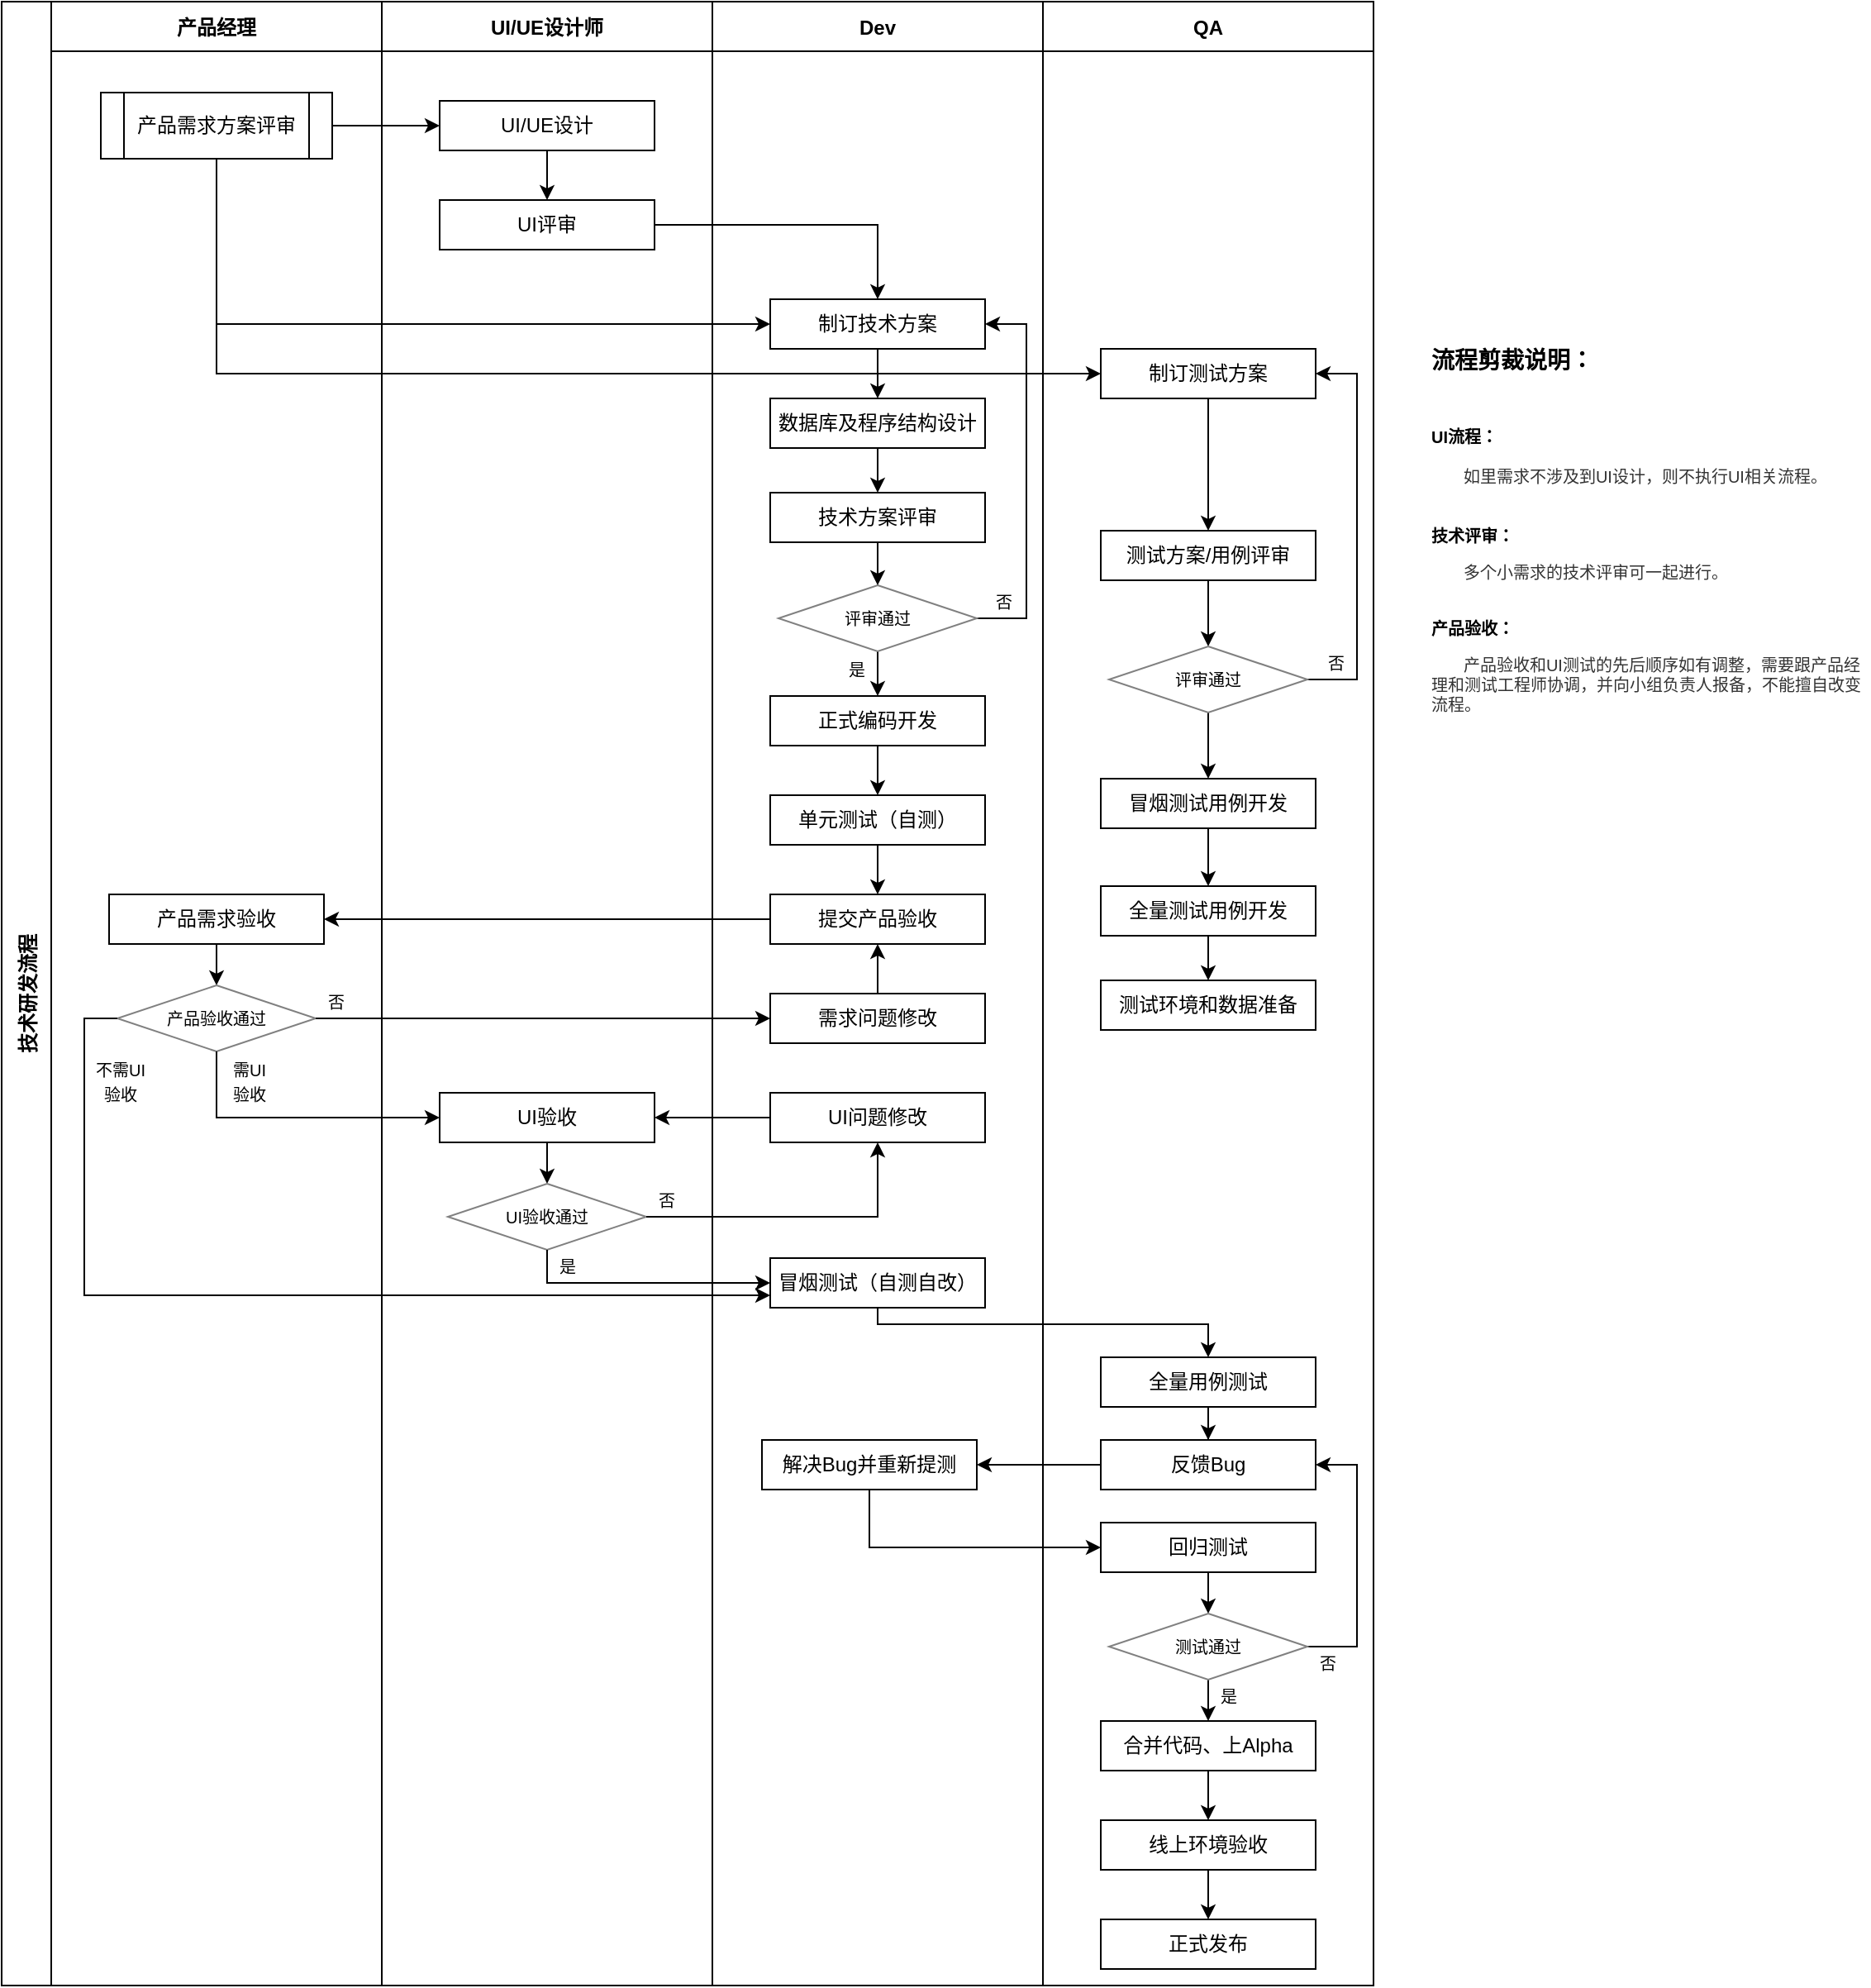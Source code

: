 <mxfile version="20.7.4" type="github">
  <diagram id="UwROIdByV1z2m9KlbQys" name="第 1 页">
    <mxGraphModel dx="1434" dy="764" grid="1" gridSize="10" guides="1" tooltips="1" connect="1" arrows="1" fold="1" page="1" pageScale="1" pageWidth="827" pageHeight="1169" math="0" shadow="0">
      <root>
        <mxCell id="0" />
        <mxCell id="1" parent="0" />
        <mxCell id="xb8STERn_sZ90LY28HoW-1" value="技术研发流程" style="swimlane;childLayout=stackLayout;resizeParent=1;resizeParentMax=0;startSize=30;horizontal=0;horizontalStack=1;" parent="1" vertex="1">
          <mxGeometry x="40" y="20" width="830" height="1200" as="geometry" />
        </mxCell>
        <mxCell id="xb8STERn_sZ90LY28HoW-6" value="产品经理" style="swimlane;startSize=30;" parent="xb8STERn_sZ90LY28HoW-1" vertex="1">
          <mxGeometry x="30" width="200" height="1200" as="geometry" />
        </mxCell>
        <mxCell id="hg6zbWp4ZJsZ5r2ovLSt-1" value="产品需求方案评审" style="shape=process;whiteSpace=wrap;html=1;backgroundOutline=1;" parent="xb8STERn_sZ90LY28HoW-6" vertex="1">
          <mxGeometry x="30" y="55" width="140" height="40" as="geometry" />
        </mxCell>
        <mxCell id="suGp4Ct0iNTHyCz29Ozv-38" style="edgeStyle=orthogonalEdgeStyle;rounded=0;orthogonalLoop=1;jettySize=auto;html=1;entryX=0.5;entryY=0;entryDx=0;entryDy=0;fontSize=10;startArrow=none;startFill=0;" parent="xb8STERn_sZ90LY28HoW-6" source="suGp4Ct0iNTHyCz29Ozv-34" target="suGp4Ct0iNTHyCz29Ozv-37" edge="1">
          <mxGeometry relative="1" as="geometry" />
        </mxCell>
        <mxCell id="suGp4Ct0iNTHyCz29Ozv-34" value="产品需求验收" style="rounded=0;whiteSpace=wrap;html=1;fillColor=none;" parent="xb8STERn_sZ90LY28HoW-6" vertex="1">
          <mxGeometry x="35" y="540" width="130" height="30" as="geometry" />
        </mxCell>
        <mxCell id="suGp4Ct0iNTHyCz29Ozv-37" value="&lt;span style=&quot;font-size: 10px&quot;&gt;产品验收通过&lt;/span&gt;" style="rhombus;whiteSpace=wrap;html=1;strokeColor=#808080;fillColor=none;" parent="xb8STERn_sZ90LY28HoW-6" vertex="1">
          <mxGeometry x="40" y="595" width="120" height="40" as="geometry" />
        </mxCell>
        <mxCell id="suGp4Ct0iNTHyCz29Ozv-43" value="&lt;p style=&quot;line-height: 1.5&quot;&gt;需UI&lt;br&gt;验收&lt;/p&gt;" style="text;html=1;strokeColor=none;fillColor=none;align=center;verticalAlign=middle;whiteSpace=wrap;rounded=0;fontSize=10;" parent="xb8STERn_sZ90LY28HoW-6" vertex="1">
          <mxGeometry x="100" y="643" width="40" height="20" as="geometry" />
        </mxCell>
        <mxCell id="suGp4Ct0iNTHyCz29Ozv-44" value="否" style="text;html=1;strokeColor=none;fillColor=none;align=center;verticalAlign=middle;whiteSpace=wrap;rounded=0;fontSize=10;" parent="xb8STERn_sZ90LY28HoW-6" vertex="1">
          <mxGeometry x="160" y="595" width="25" height="20" as="geometry" />
        </mxCell>
        <mxCell id="suGp4Ct0iNTHyCz29Ozv-71" value="&lt;p style=&quot;line-height: 1.5&quot;&gt;不需UI&lt;br&gt;验收&lt;/p&gt;" style="text;html=1;strokeColor=none;fillColor=none;align=center;verticalAlign=middle;whiteSpace=wrap;rounded=0;fontSize=10;" parent="xb8STERn_sZ90LY28HoW-6" vertex="1">
          <mxGeometry x="22" y="643" width="40" height="20" as="geometry" />
        </mxCell>
        <mxCell id="xb8STERn_sZ90LY28HoW-5" value="UI/UE设计师" style="swimlane;startSize=30;" parent="xb8STERn_sZ90LY28HoW-1" vertex="1">
          <mxGeometry x="230" width="200" height="1200" as="geometry" />
        </mxCell>
        <mxCell id="hg6zbWp4ZJsZ5r2ovLSt-145" style="edgeStyle=orthogonalEdgeStyle;rounded=0;orthogonalLoop=1;jettySize=auto;html=1;entryX=0.5;entryY=0;entryDx=0;entryDy=0;fontSize=10;" parent="xb8STERn_sZ90LY28HoW-5" edge="1">
          <mxGeometry relative="1" as="geometry">
            <mxPoint x="275" y="210" as="sourcePoint" />
          </mxGeometry>
        </mxCell>
        <mxCell id="suGp4Ct0iNTHyCz29Ozv-9" style="edgeStyle=orthogonalEdgeStyle;rounded=0;orthogonalLoop=1;jettySize=auto;html=1;entryX=0.5;entryY=0;entryDx=0;entryDy=0;" parent="xb8STERn_sZ90LY28HoW-5" source="suGp4Ct0iNTHyCz29Ozv-1" target="suGp4Ct0iNTHyCz29Ozv-8" edge="1">
          <mxGeometry relative="1" as="geometry" />
        </mxCell>
        <mxCell id="suGp4Ct0iNTHyCz29Ozv-1" value="UI/UE设计" style="rounded=0;whiteSpace=wrap;html=1;fillColor=none;" parent="xb8STERn_sZ90LY28HoW-5" vertex="1">
          <mxGeometry x="35" y="60" width="130" height="30" as="geometry" />
        </mxCell>
        <mxCell id="suGp4Ct0iNTHyCz29Ozv-8" value="UI评审" style="rounded=0;whiteSpace=wrap;html=1;fillColor=none;" parent="xb8STERn_sZ90LY28HoW-5" vertex="1">
          <mxGeometry x="35" y="120" width="130" height="30" as="geometry" />
        </mxCell>
        <mxCell id="suGp4Ct0iNTHyCz29Ozv-48" style="edgeStyle=orthogonalEdgeStyle;rounded=0;orthogonalLoop=1;jettySize=auto;html=1;entryX=0.5;entryY=0;entryDx=0;entryDy=0;fontSize=10;startArrow=none;startFill=0;" parent="xb8STERn_sZ90LY28HoW-5" source="suGp4Ct0iNTHyCz29Ozv-39" target="suGp4Ct0iNTHyCz29Ozv-47" edge="1">
          <mxGeometry relative="1" as="geometry" />
        </mxCell>
        <mxCell id="suGp4Ct0iNTHyCz29Ozv-39" value="UI验收" style="rounded=0;whiteSpace=wrap;html=1;fillColor=none;" parent="xb8STERn_sZ90LY28HoW-5" vertex="1">
          <mxGeometry x="35" y="660" width="130" height="30" as="geometry" />
        </mxCell>
        <mxCell id="suGp4Ct0iNTHyCz29Ozv-47" value="&lt;span style=&quot;font-size: 10px&quot;&gt;UI验收通过&lt;/span&gt;" style="rhombus;whiteSpace=wrap;html=1;strokeColor=#808080;fillColor=none;" parent="xb8STERn_sZ90LY28HoW-5" vertex="1">
          <mxGeometry x="40" y="715" width="120" height="40" as="geometry" />
        </mxCell>
        <mxCell id="suGp4Ct0iNTHyCz29Ozv-50" value="否" style="text;html=1;strokeColor=none;fillColor=none;align=center;verticalAlign=middle;whiteSpace=wrap;rounded=0;fontSize=10;" parent="xb8STERn_sZ90LY28HoW-5" vertex="1">
          <mxGeometry x="160" y="715" width="25" height="20" as="geometry" />
        </mxCell>
        <mxCell id="suGp4Ct0iNTHyCz29Ozv-51" value="是" style="text;html=1;strokeColor=none;fillColor=none;align=center;verticalAlign=middle;whiteSpace=wrap;rounded=0;fontSize=10;" parent="xb8STERn_sZ90LY28HoW-5" vertex="1">
          <mxGeometry x="100" y="755" width="25" height="20" as="geometry" />
        </mxCell>
        <mxCell id="xb8STERn_sZ90LY28HoW-2" value="Dev" style="swimlane;startSize=30;" parent="xb8STERn_sZ90LY28HoW-1" vertex="1">
          <mxGeometry x="430" width="200" height="1200" as="geometry" />
        </mxCell>
        <mxCell id="mgWLIkfOWvnB-S61e3QX-2" style="edgeStyle=orthogonalEdgeStyle;rounded=0;orthogonalLoop=1;jettySize=auto;html=1;exitX=0.5;exitY=1;exitDx=0;exitDy=0;" edge="1" parent="xb8STERn_sZ90LY28HoW-2" source="suGp4Ct0iNTHyCz29Ozv-7" target="hg6zbWp4ZJsZ5r2ovLSt-4">
          <mxGeometry relative="1" as="geometry" />
        </mxCell>
        <mxCell id="suGp4Ct0iNTHyCz29Ozv-7" value="制订技术方案" style="rounded=0;whiteSpace=wrap;html=1;fillColor=none;" parent="xb8STERn_sZ90LY28HoW-2" vertex="1">
          <mxGeometry x="35" y="180" width="130" height="30" as="geometry" />
        </mxCell>
        <mxCell id="suGp4Ct0iNTHyCz29Ozv-17" style="edgeStyle=orthogonalEdgeStyle;rounded=0;orthogonalLoop=1;jettySize=auto;html=1;entryX=1;entryY=0.5;entryDx=0;entryDy=0;exitX=1;exitY=0.5;exitDx=0;exitDy=0;" parent="xb8STERn_sZ90LY28HoW-2" source="hg6zbWp4ZJsZ5r2ovLSt-7" target="suGp4Ct0iNTHyCz29Ozv-7" edge="1">
          <mxGeometry relative="1" as="geometry">
            <Array as="points">
              <mxPoint x="190" y="373" />
              <mxPoint x="190" y="195" />
            </Array>
          </mxGeometry>
        </mxCell>
        <mxCell id="mgWLIkfOWvnB-S61e3QX-6" style="edgeStyle=orthogonalEdgeStyle;rounded=0;orthogonalLoop=1;jettySize=auto;html=1;exitX=0.5;exitY=1;exitDx=0;exitDy=0;" edge="1" parent="xb8STERn_sZ90LY28HoW-2" source="hg6zbWp4ZJsZ5r2ovLSt-7" target="suGp4Ct0iNTHyCz29Ozv-19">
          <mxGeometry relative="1" as="geometry" />
        </mxCell>
        <mxCell id="hg6zbWp4ZJsZ5r2ovLSt-7" value="&lt;span style=&quot;font-size: 10px&quot;&gt;评审通过&lt;/span&gt;" style="rhombus;whiteSpace=wrap;html=1;strokeColor=#808080;fillColor=none;" parent="xb8STERn_sZ90LY28HoW-2" vertex="1">
          <mxGeometry x="40" y="353" width="120" height="40" as="geometry" />
        </mxCell>
        <mxCell id="suGp4Ct0iNTHyCz29Ozv-18" value="否" style="text;html=1;strokeColor=none;fillColor=none;align=center;verticalAlign=middle;whiteSpace=wrap;rounded=0;fontSize=10;" parent="xb8STERn_sZ90LY28HoW-2" vertex="1">
          <mxGeometry x="164" y="353" width="25" height="20" as="geometry" />
        </mxCell>
        <mxCell id="suGp4Ct0iNTHyCz29Ozv-23" style="edgeStyle=orthogonalEdgeStyle;rounded=0;orthogonalLoop=1;jettySize=auto;html=1;entryX=0.5;entryY=0;entryDx=0;entryDy=0;" parent="xb8STERn_sZ90LY28HoW-2" source="suGp4Ct0iNTHyCz29Ozv-19" target="suGp4Ct0iNTHyCz29Ozv-20" edge="1">
          <mxGeometry relative="1" as="geometry" />
        </mxCell>
        <mxCell id="suGp4Ct0iNTHyCz29Ozv-19" value="正式编码开发" style="rounded=0;whiteSpace=wrap;html=1;fillColor=none;" parent="xb8STERn_sZ90LY28HoW-2" vertex="1">
          <mxGeometry x="35" y="420" width="130" height="30" as="geometry" />
        </mxCell>
        <mxCell id="suGp4Ct0iNTHyCz29Ozv-24" style="edgeStyle=orthogonalEdgeStyle;rounded=0;orthogonalLoop=1;jettySize=auto;html=1;entryX=0.5;entryY=0;entryDx=0;entryDy=0;" parent="xb8STERn_sZ90LY28HoW-2" source="suGp4Ct0iNTHyCz29Ozv-20" target="suGp4Ct0iNTHyCz29Ozv-21" edge="1">
          <mxGeometry relative="1" as="geometry" />
        </mxCell>
        <mxCell id="suGp4Ct0iNTHyCz29Ozv-20" value="单元测试（自测）" style="rounded=0;whiteSpace=wrap;html=1;fillColor=none;" parent="xb8STERn_sZ90LY28HoW-2" vertex="1">
          <mxGeometry x="35" y="480" width="130" height="30" as="geometry" />
        </mxCell>
        <mxCell id="suGp4Ct0iNTHyCz29Ozv-21" value="提交产品验收" style="rounded=0;whiteSpace=wrap;html=1;fillColor=none;" parent="xb8STERn_sZ90LY28HoW-2" vertex="1">
          <mxGeometry x="35" y="540" width="130" height="30" as="geometry" />
        </mxCell>
        <mxCell id="suGp4Ct0iNTHyCz29Ozv-29" value="解决Bug并重新提测" style="rounded=0;whiteSpace=wrap;html=1;fillColor=none;" parent="xb8STERn_sZ90LY28HoW-2" vertex="1">
          <mxGeometry x="30" y="870" width="130" height="30" as="geometry" />
        </mxCell>
        <mxCell id="suGp4Ct0iNTHyCz29Ozv-46" style="edgeStyle=orthogonalEdgeStyle;rounded=0;orthogonalLoop=1;jettySize=auto;html=1;entryX=0.5;entryY=1;entryDx=0;entryDy=0;fontSize=10;startArrow=none;startFill=0;" parent="xb8STERn_sZ90LY28HoW-2" source="suGp4Ct0iNTHyCz29Ozv-41" target="suGp4Ct0iNTHyCz29Ozv-21" edge="1">
          <mxGeometry relative="1" as="geometry" />
        </mxCell>
        <mxCell id="suGp4Ct0iNTHyCz29Ozv-41" value="需求问题修改" style="rounded=0;whiteSpace=wrap;html=1;fillColor=none;" parent="xb8STERn_sZ90LY28HoW-2" vertex="1">
          <mxGeometry x="35" y="600" width="130" height="30" as="geometry" />
        </mxCell>
        <mxCell id="suGp4Ct0iNTHyCz29Ozv-52" value="UI问题修改" style="rounded=0;whiteSpace=wrap;html=1;fillColor=none;" parent="xb8STERn_sZ90LY28HoW-2" vertex="1">
          <mxGeometry x="35" y="660" width="130" height="30" as="geometry" />
        </mxCell>
        <mxCell id="hg6zbWp4ZJsZ5r2ovLSt-4" value="数据库及程序结构设计" style="rounded=0;whiteSpace=wrap;html=1;fillColor=none;" parent="xb8STERn_sZ90LY28HoW-2" vertex="1">
          <mxGeometry x="35" y="240" width="130" height="30" as="geometry" />
        </mxCell>
        <mxCell id="mgWLIkfOWvnB-S61e3QX-5" style="edgeStyle=orthogonalEdgeStyle;rounded=0;orthogonalLoop=1;jettySize=auto;html=1;exitX=0.5;exitY=1;exitDx=0;exitDy=0;entryX=0.5;entryY=0;entryDx=0;entryDy=0;" edge="1" parent="xb8STERn_sZ90LY28HoW-2" source="suGp4Ct0iNTHyCz29Ozv-13" target="hg6zbWp4ZJsZ5r2ovLSt-7">
          <mxGeometry relative="1" as="geometry" />
        </mxCell>
        <mxCell id="suGp4Ct0iNTHyCz29Ozv-13" value="技术方案评审" style="rounded=0;whiteSpace=wrap;html=1;fillColor=none;" parent="xb8STERn_sZ90LY28HoW-2" vertex="1">
          <mxGeometry x="35" y="297" width="130" height="30" as="geometry" />
        </mxCell>
        <mxCell id="mgWLIkfOWvnB-S61e3QX-4" style="edgeStyle=orthogonalEdgeStyle;rounded=0;orthogonalLoop=1;jettySize=auto;html=1;exitX=0.5;exitY=1;exitDx=0;exitDy=0;entryX=0.5;entryY=0;entryDx=0;entryDy=0;" edge="1" parent="xb8STERn_sZ90LY28HoW-2" source="hg6zbWp4ZJsZ5r2ovLSt-4" target="suGp4Ct0iNTHyCz29Ozv-13">
          <mxGeometry relative="1" as="geometry" />
        </mxCell>
        <mxCell id="hg6zbWp4ZJsZ5r2ovLSt-13" value="是" style="text;html=1;strokeColor=none;fillColor=none;align=center;verticalAlign=middle;whiteSpace=wrap;rounded=0;fontSize=10;" parent="xb8STERn_sZ90LY28HoW-2" vertex="1">
          <mxGeometry x="75" y="394" width="25" height="20" as="geometry" />
        </mxCell>
        <mxCell id="mgWLIkfOWvnB-S61e3QX-23" value="冒烟测试（自测自改）" style="rounded=0;whiteSpace=wrap;html=1;fillColor=none;" vertex="1" parent="xb8STERn_sZ90LY28HoW-2">
          <mxGeometry x="35" y="760" width="130" height="30" as="geometry" />
        </mxCell>
        <mxCell id="suGp4Ct0iNTHyCz29Ozv-2" style="edgeStyle=orthogonalEdgeStyle;rounded=0;orthogonalLoop=1;jettySize=auto;html=1;entryX=0;entryY=0.5;entryDx=0;entryDy=0;" parent="xb8STERn_sZ90LY28HoW-1" source="hg6zbWp4ZJsZ5r2ovLSt-1" target="suGp4Ct0iNTHyCz29Ozv-1" edge="1">
          <mxGeometry relative="1" as="geometry" />
        </mxCell>
        <mxCell id="suGp4Ct0iNTHyCz29Ozv-11" style="edgeStyle=orthogonalEdgeStyle;rounded=0;orthogonalLoop=1;jettySize=auto;html=1;entryX=0;entryY=0.5;entryDx=0;entryDy=0;exitX=0.5;exitY=1;exitDx=0;exitDy=0;" parent="xb8STERn_sZ90LY28HoW-1" source="hg6zbWp4ZJsZ5r2ovLSt-1" target="suGp4Ct0iNTHyCz29Ozv-7" edge="1">
          <mxGeometry relative="1" as="geometry" />
        </mxCell>
        <mxCell id="suGp4Ct0iNTHyCz29Ozv-12" style="edgeStyle=orthogonalEdgeStyle;rounded=0;orthogonalLoop=1;jettySize=auto;html=1;entryX=0.5;entryY=0;entryDx=0;entryDy=0;" parent="xb8STERn_sZ90LY28HoW-1" source="suGp4Ct0iNTHyCz29Ozv-8" target="suGp4Ct0iNTHyCz29Ozv-7" edge="1">
          <mxGeometry relative="1" as="geometry" />
        </mxCell>
        <mxCell id="suGp4Ct0iNTHyCz29Ozv-32" style="edgeStyle=orthogonalEdgeStyle;rounded=0;orthogonalLoop=1;jettySize=auto;html=1;fontSize=10;" parent="xb8STERn_sZ90LY28HoW-1" source="suGp4Ct0iNTHyCz29Ozv-26" target="suGp4Ct0iNTHyCz29Ozv-29" edge="1">
          <mxGeometry relative="1" as="geometry" />
        </mxCell>
        <mxCell id="suGp4Ct0iNTHyCz29Ozv-36" style="edgeStyle=orthogonalEdgeStyle;rounded=0;orthogonalLoop=1;jettySize=auto;html=1;entryX=1;entryY=0.5;entryDx=0;entryDy=0;fontSize=10;startArrow=none;startFill=0;" parent="xb8STERn_sZ90LY28HoW-1" source="suGp4Ct0iNTHyCz29Ozv-21" target="suGp4Ct0iNTHyCz29Ozv-34" edge="1">
          <mxGeometry relative="1" as="geometry" />
        </mxCell>
        <mxCell id="suGp4Ct0iNTHyCz29Ozv-40" style="edgeStyle=orthogonalEdgeStyle;rounded=0;orthogonalLoop=1;jettySize=auto;html=1;entryX=0;entryY=0.5;entryDx=0;entryDy=0;fontSize=10;startArrow=none;startFill=0;exitX=0.5;exitY=1;exitDx=0;exitDy=0;" parent="xb8STERn_sZ90LY28HoW-1" source="suGp4Ct0iNTHyCz29Ozv-37" target="suGp4Ct0iNTHyCz29Ozv-39" edge="1">
          <mxGeometry relative="1" as="geometry" />
        </mxCell>
        <mxCell id="suGp4Ct0iNTHyCz29Ozv-42" style="edgeStyle=orthogonalEdgeStyle;rounded=0;orthogonalLoop=1;jettySize=auto;html=1;entryX=0;entryY=0.5;entryDx=0;entryDy=0;fontSize=10;startArrow=none;startFill=0;" parent="xb8STERn_sZ90LY28HoW-1" source="suGp4Ct0iNTHyCz29Ozv-37" target="suGp4Ct0iNTHyCz29Ozv-41" edge="1">
          <mxGeometry relative="1" as="geometry" />
        </mxCell>
        <mxCell id="suGp4Ct0iNTHyCz29Ozv-53" style="edgeStyle=orthogonalEdgeStyle;rounded=0;orthogonalLoop=1;jettySize=auto;html=1;entryX=1;entryY=0.5;entryDx=0;entryDy=0;fontSize=10;startArrow=none;startFill=0;" parent="xb8STERn_sZ90LY28HoW-1" source="suGp4Ct0iNTHyCz29Ozv-52" target="suGp4Ct0iNTHyCz29Ozv-39" edge="1">
          <mxGeometry relative="1" as="geometry" />
        </mxCell>
        <mxCell id="suGp4Ct0iNTHyCz29Ozv-54" style="edgeStyle=orthogonalEdgeStyle;rounded=0;orthogonalLoop=1;jettySize=auto;html=1;entryX=0.5;entryY=1;entryDx=0;entryDy=0;fontSize=10;startArrow=none;startFill=0;" parent="xb8STERn_sZ90LY28HoW-1" source="suGp4Ct0iNTHyCz29Ozv-47" target="suGp4Ct0iNTHyCz29Ozv-52" edge="1">
          <mxGeometry relative="1" as="geometry" />
        </mxCell>
        <mxCell id="suGp4Ct0iNTHyCz29Ozv-57" style="edgeStyle=orthogonalEdgeStyle;rounded=0;orthogonalLoop=1;jettySize=auto;html=1;entryX=0;entryY=0.5;entryDx=0;entryDy=0;fontSize=10;startArrow=none;startFill=0;exitX=0.5;exitY=1;exitDx=0;exitDy=0;" parent="xb8STERn_sZ90LY28HoW-1" source="suGp4Ct0iNTHyCz29Ozv-29" target="suGp4Ct0iNTHyCz29Ozv-28" edge="1">
          <mxGeometry relative="1" as="geometry" />
        </mxCell>
        <mxCell id="mgWLIkfOWvnB-S61e3QX-10" style="edgeStyle=orthogonalEdgeStyle;rounded=0;orthogonalLoop=1;jettySize=auto;html=1;exitX=0.5;exitY=1;exitDx=0;exitDy=0;entryX=0;entryY=0.5;entryDx=0;entryDy=0;" edge="1" parent="xb8STERn_sZ90LY28HoW-1" source="hg6zbWp4ZJsZ5r2ovLSt-1" target="mgWLIkfOWvnB-S61e3QX-8">
          <mxGeometry relative="1" as="geometry" />
        </mxCell>
        <mxCell id="mgWLIkfOWvnB-S61e3QX-25" style="edgeStyle=orthogonalEdgeStyle;rounded=0;orthogonalLoop=1;jettySize=auto;html=1;exitX=0;exitY=0;exitDx=0;exitDy=0;" edge="1" parent="xb8STERn_sZ90LY28HoW-1" source="suGp4Ct0iNTHyCz29Ozv-51" target="mgWLIkfOWvnB-S61e3QX-23">
          <mxGeometry relative="1" as="geometry">
            <Array as="points">
              <mxPoint x="330" y="775" />
            </Array>
          </mxGeometry>
        </mxCell>
        <mxCell id="xb8STERn_sZ90LY28HoW-8" value="QA" style="swimlane;startSize=30;" parent="xb8STERn_sZ90LY28HoW-1" vertex="1">
          <mxGeometry x="630" width="200" height="1200" as="geometry" />
        </mxCell>
        <mxCell id="suGp4Ct0iNTHyCz29Ozv-27" style="edgeStyle=orthogonalEdgeStyle;rounded=0;orthogonalLoop=1;jettySize=auto;html=1;entryX=0.5;entryY=0;entryDx=0;entryDy=0;fontSize=10;" parent="xb8STERn_sZ90LY28HoW-8" source="hg6zbWp4ZJsZ5r2ovLSt-36" target="suGp4Ct0iNTHyCz29Ozv-26" edge="1">
          <mxGeometry relative="1" as="geometry" />
        </mxCell>
        <mxCell id="hg6zbWp4ZJsZ5r2ovLSt-36" value="全量用例测试" style="rounded=0;whiteSpace=wrap;html=1;fillColor=none;" parent="xb8STERn_sZ90LY28HoW-8" vertex="1">
          <mxGeometry x="35" y="820" width="130" height="30" as="geometry" />
        </mxCell>
        <mxCell id="suGp4Ct0iNTHyCz29Ozv-26" value="反馈Bug" style="rounded=0;whiteSpace=wrap;html=1;fillColor=none;" parent="xb8STERn_sZ90LY28HoW-8" vertex="1">
          <mxGeometry x="35" y="870" width="130" height="30" as="geometry" />
        </mxCell>
        <mxCell id="suGp4Ct0iNTHyCz29Ozv-64" style="edgeStyle=orthogonalEdgeStyle;rounded=0;orthogonalLoop=1;jettySize=auto;html=1;entryX=0.5;entryY=0;entryDx=0;entryDy=0;fontSize=10;startArrow=none;startFill=0;" parent="xb8STERn_sZ90LY28HoW-8" source="suGp4Ct0iNTHyCz29Ozv-28" target="suGp4Ct0iNTHyCz29Ozv-61" edge="1">
          <mxGeometry relative="1" as="geometry" />
        </mxCell>
        <mxCell id="suGp4Ct0iNTHyCz29Ozv-28" value="回归测试" style="rounded=0;whiteSpace=wrap;html=1;fillColor=none;" parent="xb8STERn_sZ90LY28HoW-8" vertex="1">
          <mxGeometry x="35" y="920" width="130" height="30" as="geometry" />
        </mxCell>
        <mxCell id="suGp4Ct0iNTHyCz29Ozv-67" style="edgeStyle=orthogonalEdgeStyle;rounded=0;orthogonalLoop=1;jettySize=auto;html=1;entryX=0.5;entryY=0;entryDx=0;entryDy=0;fontSize=10;startArrow=none;startFill=0;" parent="xb8STERn_sZ90LY28HoW-8" source="suGp4Ct0iNTHyCz29Ozv-59" target="suGp4Ct0iNTHyCz29Ozv-66" edge="1">
          <mxGeometry relative="1" as="geometry" />
        </mxCell>
        <mxCell id="suGp4Ct0iNTHyCz29Ozv-59" value="合并代码、上Alpha" style="rounded=0;whiteSpace=wrap;html=1;fillColor=none;" parent="xb8STERn_sZ90LY28HoW-8" vertex="1">
          <mxGeometry x="35" y="1040" width="130" height="30" as="geometry" />
        </mxCell>
        <mxCell id="suGp4Ct0iNTHyCz29Ozv-65" style="edgeStyle=orthogonalEdgeStyle;rounded=0;orthogonalLoop=1;jettySize=auto;html=1;entryX=0.5;entryY=0;entryDx=0;entryDy=0;fontSize=10;startArrow=none;startFill=0;" parent="xb8STERn_sZ90LY28HoW-8" source="suGp4Ct0iNTHyCz29Ozv-61" target="suGp4Ct0iNTHyCz29Ozv-59" edge="1">
          <mxGeometry relative="1" as="geometry" />
        </mxCell>
        <mxCell id="mgWLIkfOWvnB-S61e3QX-36" style="edgeStyle=orthogonalEdgeStyle;rounded=0;orthogonalLoop=1;jettySize=auto;html=1;exitX=1;exitY=0.5;exitDx=0;exitDy=0;entryX=1;entryY=0.5;entryDx=0;entryDy=0;" edge="1" parent="xb8STERn_sZ90LY28HoW-8" source="suGp4Ct0iNTHyCz29Ozv-61" target="suGp4Ct0iNTHyCz29Ozv-26">
          <mxGeometry relative="1" as="geometry">
            <Array as="points">
              <mxPoint x="190" y="995" />
              <mxPoint x="190" y="885" />
            </Array>
          </mxGeometry>
        </mxCell>
        <mxCell id="suGp4Ct0iNTHyCz29Ozv-61" value="&lt;span style=&quot;font-size: 10px&quot;&gt;测试通过&lt;/span&gt;" style="rhombus;whiteSpace=wrap;html=1;strokeColor=#808080;fillColor=none;" parent="xb8STERn_sZ90LY28HoW-8" vertex="1">
          <mxGeometry x="40" y="975" width="120" height="40" as="geometry" />
        </mxCell>
        <mxCell id="suGp4Ct0iNTHyCz29Ozv-69" style="edgeStyle=orthogonalEdgeStyle;rounded=0;orthogonalLoop=1;jettySize=auto;html=1;fontSize=10;startArrow=none;startFill=0;" parent="xb8STERn_sZ90LY28HoW-8" source="suGp4Ct0iNTHyCz29Ozv-66" target="suGp4Ct0iNTHyCz29Ozv-68" edge="1">
          <mxGeometry relative="1" as="geometry" />
        </mxCell>
        <mxCell id="suGp4Ct0iNTHyCz29Ozv-66" value="线上环境验收" style="rounded=0;whiteSpace=wrap;html=1;fillColor=none;" parent="xb8STERn_sZ90LY28HoW-8" vertex="1">
          <mxGeometry x="35" y="1100" width="130" height="30" as="geometry" />
        </mxCell>
        <mxCell id="suGp4Ct0iNTHyCz29Ozv-68" value="正式发布" style="rounded=0;whiteSpace=wrap;html=1;fillColor=none;" parent="xb8STERn_sZ90LY28HoW-8" vertex="1">
          <mxGeometry x="35" y="1160" width="130" height="30" as="geometry" />
        </mxCell>
        <mxCell id="VbEyu0OW8QpNHMH-tm42-2" value="是" style="text;html=1;strokeColor=none;fillColor=none;align=center;verticalAlign=middle;whiteSpace=wrap;rounded=0;fontSize=10;" parent="xb8STERn_sZ90LY28HoW-8" vertex="1">
          <mxGeometry x="100" y="1015" width="25" height="20" as="geometry" />
        </mxCell>
        <mxCell id="VbEyu0OW8QpNHMH-tm42-3" value="否" style="text;html=1;strokeColor=none;fillColor=none;align=center;verticalAlign=middle;whiteSpace=wrap;rounded=0;fontSize=10;" parent="xb8STERn_sZ90LY28HoW-8" vertex="1">
          <mxGeometry x="160" y="995" width="25" height="20" as="geometry" />
        </mxCell>
        <mxCell id="mgWLIkfOWvnB-S61e3QX-12" style="edgeStyle=orthogonalEdgeStyle;rounded=0;orthogonalLoop=1;jettySize=auto;html=1;exitX=0.5;exitY=1;exitDx=0;exitDy=0;" edge="1" parent="xb8STERn_sZ90LY28HoW-8" source="mgWLIkfOWvnB-S61e3QX-8" target="mgWLIkfOWvnB-S61e3QX-11">
          <mxGeometry relative="1" as="geometry" />
        </mxCell>
        <mxCell id="mgWLIkfOWvnB-S61e3QX-8" value="制订测试方案" style="rounded=0;whiteSpace=wrap;html=1;fillColor=none;" vertex="1" parent="xb8STERn_sZ90LY28HoW-8">
          <mxGeometry x="35" y="210" width="130" height="30" as="geometry" />
        </mxCell>
        <mxCell id="mgWLIkfOWvnB-S61e3QX-14" style="edgeStyle=orthogonalEdgeStyle;rounded=0;orthogonalLoop=1;jettySize=auto;html=1;exitX=0.5;exitY=1;exitDx=0;exitDy=0;" edge="1" parent="xb8STERn_sZ90LY28HoW-8" source="mgWLIkfOWvnB-S61e3QX-11" target="mgWLIkfOWvnB-S61e3QX-13">
          <mxGeometry relative="1" as="geometry" />
        </mxCell>
        <mxCell id="mgWLIkfOWvnB-S61e3QX-11" value="测试方案/用例评审" style="rounded=0;whiteSpace=wrap;html=1;fillColor=none;" vertex="1" parent="xb8STERn_sZ90LY28HoW-8">
          <mxGeometry x="35" y="320" width="130" height="30" as="geometry" />
        </mxCell>
        <mxCell id="mgWLIkfOWvnB-S61e3QX-18" style="edgeStyle=orthogonalEdgeStyle;rounded=0;orthogonalLoop=1;jettySize=auto;html=1;exitX=0.5;exitY=1;exitDx=0;exitDy=0;" edge="1" parent="xb8STERn_sZ90LY28HoW-8" source="mgWLIkfOWvnB-S61e3QX-13" target="mgWLIkfOWvnB-S61e3QX-17">
          <mxGeometry relative="1" as="geometry" />
        </mxCell>
        <mxCell id="mgWLIkfOWvnB-S61e3QX-19" style="edgeStyle=orthogonalEdgeStyle;rounded=0;orthogonalLoop=1;jettySize=auto;html=1;exitX=1;exitY=0.5;exitDx=0;exitDy=0;entryX=1;entryY=0.5;entryDx=0;entryDy=0;" edge="1" parent="xb8STERn_sZ90LY28HoW-8" source="mgWLIkfOWvnB-S61e3QX-13" target="mgWLIkfOWvnB-S61e3QX-8">
          <mxGeometry relative="1" as="geometry">
            <Array as="points">
              <mxPoint x="190" y="410" />
              <mxPoint x="190" y="225" />
            </Array>
          </mxGeometry>
        </mxCell>
        <mxCell id="mgWLIkfOWvnB-S61e3QX-13" value="&lt;span style=&quot;font-size: 10px&quot;&gt;评审通过&lt;/span&gt;" style="rhombus;whiteSpace=wrap;html=1;strokeColor=#808080;fillColor=none;" vertex="1" parent="xb8STERn_sZ90LY28HoW-8">
          <mxGeometry x="40" y="390" width="120" height="40" as="geometry" />
        </mxCell>
        <mxCell id="mgWLIkfOWvnB-S61e3QX-21" style="edgeStyle=orthogonalEdgeStyle;rounded=0;orthogonalLoop=1;jettySize=auto;html=1;exitX=0.5;exitY=1;exitDx=0;exitDy=0;" edge="1" parent="xb8STERn_sZ90LY28HoW-8" source="mgWLIkfOWvnB-S61e3QX-17" target="mgWLIkfOWvnB-S61e3QX-26">
          <mxGeometry relative="1" as="geometry">
            <mxPoint x="100" y="530" as="targetPoint" />
          </mxGeometry>
        </mxCell>
        <mxCell id="mgWLIkfOWvnB-S61e3QX-17" value="冒烟测试用例开发" style="rounded=0;whiteSpace=wrap;html=1;fillColor=none;" vertex="1" parent="xb8STERn_sZ90LY28HoW-8">
          <mxGeometry x="35" y="470" width="130" height="30" as="geometry" />
        </mxCell>
        <mxCell id="mgWLIkfOWvnB-S61e3QX-26" value="全量测试用例开发" style="rounded=0;whiteSpace=wrap;html=1;fillColor=none;" vertex="1" parent="xb8STERn_sZ90LY28HoW-8">
          <mxGeometry x="35" y="535" width="130" height="30" as="geometry" />
        </mxCell>
        <mxCell id="mgWLIkfOWvnB-S61e3QX-31" style="edgeStyle=orthogonalEdgeStyle;rounded=0;orthogonalLoop=1;jettySize=auto;html=1;exitX=0;exitY=0.5;exitDx=0;exitDy=0;entryX=0;entryY=0.75;entryDx=0;entryDy=0;" edge="1" parent="xb8STERn_sZ90LY28HoW-1" source="suGp4Ct0iNTHyCz29Ozv-37" target="mgWLIkfOWvnB-S61e3QX-23">
          <mxGeometry relative="1" as="geometry" />
        </mxCell>
        <mxCell id="mgWLIkfOWvnB-S61e3QX-35" style="edgeStyle=orthogonalEdgeStyle;rounded=0;orthogonalLoop=1;jettySize=auto;html=1;exitX=0.5;exitY=1;exitDx=0;exitDy=0;entryX=0.5;entryY=0;entryDx=0;entryDy=0;" edge="1" parent="xb8STERn_sZ90LY28HoW-1" source="mgWLIkfOWvnB-S61e3QX-23" target="hg6zbWp4ZJsZ5r2ovLSt-36">
          <mxGeometry relative="1" as="geometry">
            <Array as="points">
              <mxPoint x="530" y="800" />
              <mxPoint x="730" y="800" />
            </Array>
          </mxGeometry>
        </mxCell>
        <mxCell id="hg6zbWp4ZJsZ5r2ovLSt-6" value="&lt;h1 style=&quot;font-size: 14px&quot;&gt;&lt;font style=&quot;font-size: 14px&quot;&gt;流程剪裁说明：&lt;/font&gt;&lt;/h1&gt;&lt;p style=&quot;margin: 0px ; color: rgb(51 , 51 , 51) ; font-family: &amp;#34;arial normal&amp;#34; , &amp;#34;arial&amp;#34; ; font-size: 10px&quot;&gt;&lt;br&gt;&lt;/p&gt;&lt;p style=&quot;font-size: 10px&quot;&gt;&lt;b&gt;UI流程：&lt;/b&gt;&lt;/p&gt;&lt;p style=&quot;margin: 0px ; color: rgb(51 , 51 , 51) ; font-family: &amp;#34;arial normal&amp;#34; , &amp;#34;arial&amp;#34;&quot;&gt;&lt;span style=&quot;font-family: &amp;#34;arial normal&amp;#34; , &amp;#34;arial&amp;#34;&quot;&gt;&lt;font style=&quot;font-size: 10px&quot;&gt;&amp;nbsp; &amp;nbsp; &amp;nbsp; &amp;nbsp;如里需求不涉及到UI设计，则不执行UI相关流程。&lt;/font&gt;&lt;/span&gt;&lt;br&gt;&lt;/p&gt;&lt;p style=&quot;margin: 0px ; color: rgb(51 , 51 , 51) ; font-family: &amp;#34;arial normal&amp;#34; , &amp;#34;arial&amp;#34;&quot;&gt;&lt;span style=&quot;font-family: &amp;#34;arial normal&amp;#34; , &amp;#34;arial&amp;#34;&quot;&gt;&lt;font style=&quot;font-size: 10px&quot;&gt;&lt;br&gt;&lt;/font&gt;&lt;/span&gt;&lt;/p&gt;&lt;p style=&quot;font-size: 10px&quot;&gt;&lt;b&gt;技术评审：&lt;/b&gt;&lt;/p&gt;&lt;p style=&quot;margin: 0px ; color: rgb(51 , 51 , 51) ; font-family: &amp;#34;arial normal&amp;#34; , &amp;#34;arial&amp;#34; ; font-size: 10px&quot;&gt;&lt;font style=&quot;font-size: 10px&quot;&gt;&amp;nbsp; &amp;nbsp; &amp;nbsp; &amp;nbsp;多个小需求的技术评审可一起进行。&lt;/font&gt;&lt;/p&gt;&lt;p style=&quot;margin: 0px ; color: rgb(51 , 51 , 51) ; font-family: &amp;#34;arial normal&amp;#34; , &amp;#34;arial&amp;#34; ; font-size: 10px&quot;&gt;&lt;font style=&quot;font-size: 10px&quot;&gt;&lt;br&gt;&lt;/font&gt;&lt;/p&gt;&lt;p style=&quot;font-size: 10px&quot;&gt;&lt;b&gt;产品验收：&lt;/b&gt;&lt;/p&gt;&lt;p style=&quot;margin: 0px ; color: rgb(51 , 51 , 51) ; font-family: &amp;#34;arial normal&amp;#34; , &amp;#34;arial&amp;#34; ; font-size: 10px&quot;&gt;&lt;/p&gt;&lt;p style=&quot;margin: 0px ; color: rgb(51 , 51 , 51) ; font-family: &amp;#34;arial normal&amp;#34; , &amp;#34;arial&amp;#34; ; font-size: 10px&quot;&gt;&amp;nbsp; &amp;nbsp; &amp;nbsp; &amp;nbsp;产品验收和UI测试的先后顺序如有调整，需要跟产品经理和测试工程师协调，并向小组负责人报备，不能擅自改变流程。&lt;/p&gt;" style="text;html=1;strokeColor=none;fillColor=none;spacing=5;spacingTop=-20;whiteSpace=wrap;overflow=hidden;rounded=0;fontSize=12;fontFamily=Helvetica;" parent="1" vertex="1">
          <mxGeometry x="900" y="230" width="270" height="280" as="geometry" />
        </mxCell>
        <mxCell id="mgWLIkfOWvnB-S61e3QX-16" value="否" style="text;html=1;strokeColor=none;fillColor=none;align=center;verticalAlign=middle;whiteSpace=wrap;rounded=0;fontSize=10;" vertex="1" parent="1">
          <mxGeometry x="835" y="410" width="25" height="20" as="geometry" />
        </mxCell>
        <mxCell id="mgWLIkfOWvnB-S61e3QX-27" value="测试环境和数据准备" style="rounded=0;whiteSpace=wrap;html=1;fillColor=none;" vertex="1" parent="1">
          <mxGeometry x="705" y="612" width="130" height="30" as="geometry" />
        </mxCell>
        <mxCell id="mgWLIkfOWvnB-S61e3QX-28" style="edgeStyle=orthogonalEdgeStyle;rounded=0;orthogonalLoop=1;jettySize=auto;html=1;exitX=0.5;exitY=1;exitDx=0;exitDy=0;entryX=0.5;entryY=0;entryDx=0;entryDy=0;" edge="1" parent="1" source="mgWLIkfOWvnB-S61e3QX-26" target="mgWLIkfOWvnB-S61e3QX-27">
          <mxGeometry relative="1" as="geometry" />
        </mxCell>
      </root>
    </mxGraphModel>
  </diagram>
</mxfile>
